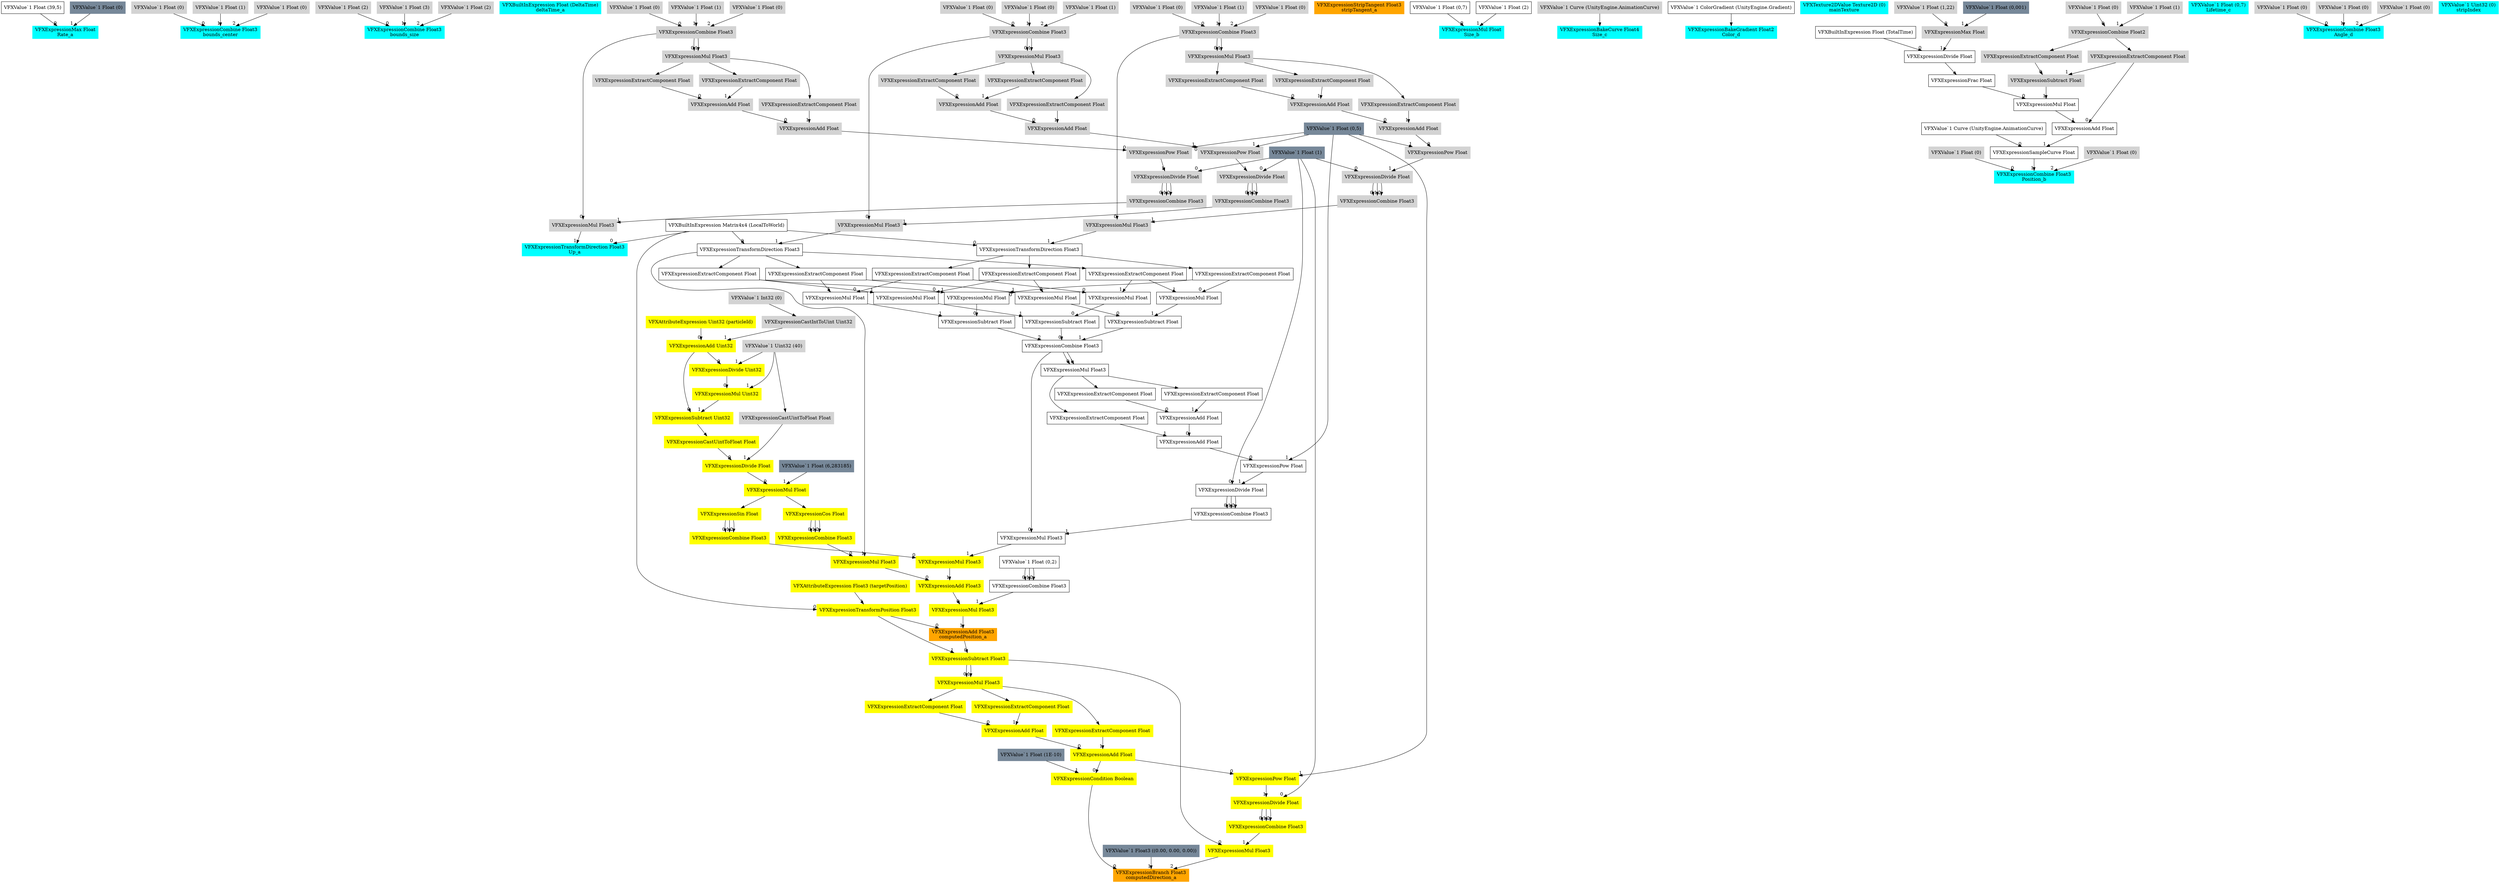 digraph G {
node0 [shape="box" color="cyan" style="filled" label="VFXExpressionMax Float
Rate_a"]
node1 [shape="box" label="VFXValue`1 Float (39,5)"]
node2 [shape="box" color="lightslategray" style="filled" label="VFXValue`1 Float (0)"]
node3 [shape="box" color="cyan" style="filled" label="VFXExpressionCombine Float3
bounds_center"]
node4 [shape="box" color="lightgray" style="filled" label="VFXValue`1 Float (0)"]
node5 [shape="box" color="lightgray" style="filled" label="VFXValue`1 Float (1)"]
node6 [shape="box" color="lightgray" style="filled" label="VFXValue`1 Float (0)"]
node7 [shape="box" color="cyan" style="filled" label="VFXExpressionCombine Float3
bounds_size"]
node8 [shape="box" color="lightgray" style="filled" label="VFXValue`1 Float (2)"]
node9 [shape="box" color="lightgray" style="filled" label="VFXValue`1 Float (3)"]
node10 [shape="box" color="lightgray" style="filled" label="VFXValue`1 Float (2)"]
node11 [shape="box" color="cyan" style="filled" label="VFXBuiltInExpression Float (DeltaTime)
deltaTime_a"]
node12 [shape="box" color="cyan" style="filled" label="VFXExpressionTransformDirection Float3
Up_a"]
node13 [shape="box" label="VFXBuiltInExpression Matrix4x4 (LocalToWorld)"]
node14 [shape="box" color="lightgray" style="filled" label="VFXExpressionMul Float3"]
node15 [shape="box" color="lightgray" style="filled" label="VFXExpressionCombine Float3"]
node16 [shape="box" color="lightgray" style="filled" label="VFXValue`1 Float (0)"]
node17 [shape="box" color="lightgray" style="filled" label="VFXValue`1 Float (1)"]
node18 [shape="box" color="lightgray" style="filled" label="VFXValue`1 Float (0)"]
node19 [shape="box" color="lightgray" style="filled" label="VFXExpressionCombine Float3"]
node20 [shape="box" color="lightgray" style="filled" label="VFXExpressionDivide Float"]
node21 [shape="box" color="lightslategray" style="filled" label="VFXValue`1 Float (1)"]
node22 [shape="box" color="lightgray" style="filled" label="VFXExpressionPow Float"]
node23 [shape="box" color="lightgray" style="filled" label="VFXExpressionAdd Float"]
node24 [shape="box" color="lightgray" style="filled" label="VFXExpressionAdd Float"]
node25 [shape="box" color="lightgray" style="filled" label="VFXExpressionExtractComponent Float"]
node26 [shape="box" color="lightgray" style="filled" label="VFXExpressionMul Float3"]
node27 [shape="box" color="lightgray" style="filled" label="VFXExpressionExtractComponent Float"]
node28 [shape="box" color="lightgray" style="filled" label="VFXExpressionExtractComponent Float"]
node29 [shape="box" color="lightslategray" style="filled" label="VFXValue`1 Float (0,5)"]
node30 [shape="box" color="orange" style="filled" label="VFXExpressionStripTangent Float3
stripTangent_a"]
node31 [shape="box" color="cyan" style="filled" label="VFXExpressionMul Float
Size_b"]
node32 [shape="box" label="VFXValue`1 Float (0,7)"]
node33 [shape="box" label="VFXValue`1 Float (2)"]
node34 [shape="box" color="cyan" style="filled" label="VFXExpressionBakeCurve Float4
Size_c"]
node35 [shape="box" color="lightgray" style="filled" label="VFXValue`1 Curve (UnityEngine.AnimationCurve)"]
node36 [shape="box" color="cyan" style="filled" label="VFXExpressionBakeGradient Float2
Color_d"]
node37 [shape="box" label="VFXValue`1 ColorGradient (UnityEngine.Gradient)"]
node38 [shape="box" color="cyan" style="filled" label="VFXTexture2DValue Texture2D (0)
mainTexture"]
node39 [shape="box" color="orange" style="filled" label="VFXExpressionAdd Float3
computedPosition_a"]
node40 [shape="box" color="yellow" style="filled" label="VFXExpressionTransformPosition Float3"]
node41 [shape="box" color="yellow" style="filled" label="VFXAttributeExpression Float3 (targetPosition)"]
node42 [shape="box" color="yellow" style="filled" label="VFXExpressionMul Float3"]
node43 [shape="box" color="yellow" style="filled" label="VFXExpressionAdd Float3"]
node44 [shape="box" color="yellow" style="filled" label="VFXExpressionMul Float3"]
node45 [shape="box" color="yellow" style="filled" label="VFXExpressionCombine Float3"]
node46 [shape="box" color="yellow" style="filled" label="VFXExpressionCos Float"]
node47 [shape="box" color="yellow" style="filled" label="VFXExpressionMul Float"]
node48 [shape="box" color="yellow" style="filled" label="VFXExpressionDivide Float"]
node49 [shape="box" color="yellow" style="filled" label="VFXExpressionCastUintToFloat Float"]
node50 [shape="box" color="yellow" style="filled" label="VFXExpressionSubtract Uint32"]
node51 [shape="box" color="yellow" style="filled" label="VFXExpressionAdd Uint32"]
node52 [shape="box" color="yellow" style="filled" label="VFXAttributeExpression Uint32 (particleId)"]
node53 [shape="box" color="lightgray" style="filled" label="VFXExpressionCastIntToUint Uint32"]
node54 [shape="box" color="lightgray" style="filled" label="VFXValue`1 Int32 (0)"]
node55 [shape="box" color="yellow" style="filled" label="VFXExpressionMul Uint32"]
node56 [shape="box" color="yellow" style="filled" label="VFXExpressionDivide Uint32"]
node57 [shape="box" color="lightgray" style="filled" label="VFXValue`1 Uint32 (40)"]
node58 [shape="box" color="lightgray" style="filled" label="VFXExpressionCastUintToFloat Float"]
node59 [shape="box" color="lightslategray" style="filled" label="VFXValue`1 Float (6,283185)"]
node60 [shape="box" label="VFXExpressionTransformDirection Float3"]
node61 [shape="box" color="lightgray" style="filled" label="VFXExpressionMul Float3"]
node62 [shape="box" color="lightgray" style="filled" label="VFXExpressionCombine Float3"]
node63 [shape="box" color="lightgray" style="filled" label="VFXValue`1 Float (0)"]
node64 [shape="box" color="lightgray" style="filled" label="VFXValue`1 Float (0)"]
node65 [shape="box" color="lightgray" style="filled" label="VFXValue`1 Float (1)"]
node66 [shape="box" color="lightgray" style="filled" label="VFXExpressionCombine Float3"]
node67 [shape="box" color="lightgray" style="filled" label="VFXExpressionDivide Float"]
node68 [shape="box" color="lightgray" style="filled" label="VFXExpressionPow Float"]
node69 [shape="box" color="lightgray" style="filled" label="VFXExpressionAdd Float"]
node70 [shape="box" color="lightgray" style="filled" label="VFXExpressionAdd Float"]
node71 [shape="box" color="lightgray" style="filled" label="VFXExpressionExtractComponent Float"]
node72 [shape="box" color="lightgray" style="filled" label="VFXExpressionMul Float3"]
node73 [shape="box" color="lightgray" style="filled" label="VFXExpressionExtractComponent Float"]
node74 [shape="box" color="lightgray" style="filled" label="VFXExpressionExtractComponent Float"]
node75 [shape="box" color="yellow" style="filled" label="VFXExpressionMul Float3"]
node76 [shape="box" color="yellow" style="filled" label="VFXExpressionCombine Float3"]
node77 [shape="box" color="yellow" style="filled" label="VFXExpressionSin Float"]
node78 [shape="box" label="VFXExpressionMul Float3"]
node79 [shape="box" label="VFXExpressionCombine Float3"]
node80 [shape="box" label="VFXExpressionSubtract Float"]
node81 [shape="box" label="VFXExpressionMul Float"]
node82 [shape="box" label="VFXExpressionExtractComponent Float"]
node83 [shape="box" label="VFXExpressionTransformDirection Float3"]
node84 [shape="box" color="lightgray" style="filled" label="VFXExpressionMul Float3"]
node85 [shape="box" color="lightgray" style="filled" label="VFXExpressionCombine Float3"]
node86 [shape="box" color="lightgray" style="filled" label="VFXValue`1 Float (0)"]
node87 [shape="box" color="lightgray" style="filled" label="VFXValue`1 Float (1)"]
node88 [shape="box" color="lightgray" style="filled" label="VFXValue`1 Float (0)"]
node89 [shape="box" color="lightgray" style="filled" label="VFXExpressionCombine Float3"]
node90 [shape="box" color="lightgray" style="filled" label="VFXExpressionDivide Float"]
node91 [shape="box" color="lightgray" style="filled" label="VFXExpressionPow Float"]
node92 [shape="box" color="lightgray" style="filled" label="VFXExpressionAdd Float"]
node93 [shape="box" color="lightgray" style="filled" label="VFXExpressionAdd Float"]
node94 [shape="box" color="lightgray" style="filled" label="VFXExpressionExtractComponent Float"]
node95 [shape="box" color="lightgray" style="filled" label="VFXExpressionMul Float3"]
node96 [shape="box" color="lightgray" style="filled" label="VFXExpressionExtractComponent Float"]
node97 [shape="box" color="lightgray" style="filled" label="VFXExpressionExtractComponent Float"]
node98 [shape="box" label="VFXExpressionExtractComponent Float"]
node99 [shape="box" label="VFXExpressionMul Float"]
node100 [shape="box" label="VFXExpressionExtractComponent Float"]
node101 [shape="box" label="VFXExpressionExtractComponent Float"]
node102 [shape="box" label="VFXExpressionSubtract Float"]
node103 [shape="box" label="VFXExpressionMul Float"]
node104 [shape="box" label="VFXExpressionExtractComponent Float"]
node105 [shape="box" label="VFXExpressionMul Float"]
node106 [shape="box" label="VFXExpressionExtractComponent Float"]
node107 [shape="box" label="VFXExpressionSubtract Float"]
node108 [shape="box" label="VFXExpressionMul Float"]
node109 [shape="box" label="VFXExpressionMul Float"]
node110 [shape="box" label="VFXExpressionCombine Float3"]
node111 [shape="box" label="VFXExpressionDivide Float"]
node112 [shape="box" label="VFXExpressionPow Float"]
node113 [shape="box" label="VFXExpressionAdd Float"]
node114 [shape="box" label="VFXExpressionAdd Float"]
node115 [shape="box" label="VFXExpressionExtractComponent Float"]
node116 [shape="box" label="VFXExpressionMul Float3"]
node117 [shape="box" label="VFXExpressionExtractComponent Float"]
node118 [shape="box" label="VFXExpressionExtractComponent Float"]
node119 [shape="box" label="VFXExpressionCombine Float3"]
node120 [shape="box" label="VFXValue`1 Float (0,2)"]
node121 [shape="box" color="orange" style="filled" label="VFXExpressionBranch Float3
computedDirection_a"]
node122 [shape="box" color="yellow" style="filled" label="VFXExpressionCondition Boolean"]
node123 [shape="box" color="yellow" style="filled" label="VFXExpressionAdd Float"]
node124 [shape="box" color="yellow" style="filled" label="VFXExpressionAdd Float"]
node125 [shape="box" color="yellow" style="filled" label="VFXExpressionExtractComponent Float"]
node126 [shape="box" color="yellow" style="filled" label="VFXExpressionMul Float3"]
node127 [shape="box" color="yellow" style="filled" label="VFXExpressionSubtract Float3"]
node128 [shape="box" color="yellow" style="filled" label="VFXExpressionExtractComponent Float"]
node129 [shape="box" color="yellow" style="filled" label="VFXExpressionExtractComponent Float"]
node130 [shape="box" color="lightslategray" style="filled" label="VFXValue`1 Float (1E-10)"]
node131 [shape="box" color="lightslategray" style="filled" label="VFXValue`1 Float3 ((0.00, 0.00, 0.00))"]
node132 [shape="box" color="yellow" style="filled" label="VFXExpressionMul Float3"]
node133 [shape="box" color="yellow" style="filled" label="VFXExpressionCombine Float3"]
node134 [shape="box" color="yellow" style="filled" label="VFXExpressionDivide Float"]
node135 [shape="box" color="yellow" style="filled" label="VFXExpressionPow Float"]
node136 [shape="box" color="cyan" style="filled" label="VFXExpressionCombine Float3
Position_b"]
node137 [shape="box" color="lightgray" style="filled" label="VFXValue`1 Float (0)"]
node138 [shape="box" label="VFXExpressionSampleCurve Float"]
node139 [shape="box" label="VFXValue`1 Curve (UnityEngine.AnimationCurve)"]
node140 [shape="box" label="VFXExpressionAdd Float"]
node141 [shape="box" color="lightgray" style="filled" label="VFXExpressionExtractComponent Float"]
node142 [shape="box" color="lightgray" style="filled" label="VFXExpressionCombine Float2"]
node143 [shape="box" color="lightgray" style="filled" label="VFXValue`1 Float (0)"]
node144 [shape="box" color="lightgray" style="filled" label="VFXValue`1 Float (1)"]
node145 [shape="box" label="VFXExpressionMul Float"]
node146 [shape="box" label="VFXExpressionFrac Float"]
node147 [shape="box" label="VFXExpressionDivide Float"]
node148 [shape="box" label="VFXBuiltInExpression Float (TotalTime)"]
node149 [shape="box" color="lightgray" style="filled" label="VFXExpressionMax Float"]
node150 [shape="box" color="lightgray" style="filled" label="VFXValue`1 Float (1,22)"]
node151 [shape="box" color="lightslategray" style="filled" label="VFXValue`1 Float (0,001)"]
node152 [shape="box" color="lightgray" style="filled" label="VFXExpressionSubtract Float"]
node153 [shape="box" color="lightgray" style="filled" label="VFXExpressionExtractComponent Float"]
node154 [shape="box" color="lightgray" style="filled" label="VFXValue`1 Float (0)"]
node155 [shape="box" color="cyan" style="filled" label="VFXValue`1 Float (0,7)
Lifetime_c"]
node156 [shape="box" color="cyan" style="filled" label="VFXExpressionCombine Float3
Angle_d"]
node157 [shape="box" color="lightgray" style="filled" label="VFXValue`1 Float (0)"]
node158 [shape="box" color="lightgray" style="filled" label="VFXValue`1 Float (0)"]
node159 [shape="box" color="lightgray" style="filled" label="VFXValue`1 Float (0)"]
node160 [shape="box" color="cyan" style="filled" label="VFXValue`1 Uint32 (0)
stripIndex"]
node1 -> node0 [headlabel="0"]
node2 -> node0 [headlabel="1"]
node4 -> node3 [headlabel="0"]
node5 -> node3 [headlabel="1"]
node6 -> node3 [headlabel="2"]
node8 -> node7 [headlabel="0"]
node9 -> node7 [headlabel="1"]
node10 -> node7 [headlabel="2"]
node13 -> node12 [headlabel="0"]
node14 -> node12 [headlabel="1"]
node15 -> node14 [headlabel="0"]
node19 -> node14 [headlabel="1"]
node16 -> node15 [headlabel="0"]
node17 -> node15 [headlabel="1"]
node18 -> node15 [headlabel="2"]
node20 -> node19 [headlabel="0"]
node20 -> node19 [headlabel="1"]
node20 -> node19 [headlabel="2"]
node21 -> node20 [headlabel="0"]
node22 -> node20 [headlabel="1"]
node23 -> node22 [headlabel="0"]
node29 -> node22 [headlabel="1"]
node24 -> node23 [headlabel="0"]
node28 -> node23 [headlabel="1"]
node25 -> node24 [headlabel="0"]
node27 -> node24 [headlabel="1"]
node26 -> node25 
node15 -> node26 [headlabel="0"]
node15 -> node26 [headlabel="1"]
node26 -> node27 
node26 -> node28 
node32 -> node31 [headlabel="0"]
node33 -> node31 [headlabel="1"]
node35 -> node34 
node37 -> node36 
node40 -> node39 [headlabel="0"]
node42 -> node39 [headlabel="1"]
node13 -> node40 [headlabel="0"]
node41 -> node40 [headlabel="1"]
node43 -> node42 [headlabel="0"]
node119 -> node42 [headlabel="1"]
node44 -> node43 [headlabel="0"]
node75 -> node43 [headlabel="1"]
node45 -> node44 [headlabel="0"]
node60 -> node44 [headlabel="1"]
node46 -> node45 [headlabel="0"]
node46 -> node45 [headlabel="1"]
node46 -> node45 [headlabel="2"]
node47 -> node46 
node48 -> node47 [headlabel="0"]
node59 -> node47 [headlabel="1"]
node49 -> node48 [headlabel="0"]
node58 -> node48 [headlabel="1"]
node50 -> node49 
node51 -> node50 [headlabel="0"]
node55 -> node50 [headlabel="1"]
node52 -> node51 [headlabel="0"]
node53 -> node51 [headlabel="1"]
node54 -> node53 
node56 -> node55 [headlabel="0"]
node57 -> node55 [headlabel="1"]
node51 -> node56 [headlabel="0"]
node57 -> node56 [headlabel="1"]
node57 -> node58 
node13 -> node60 [headlabel="0"]
node61 -> node60 [headlabel="1"]
node62 -> node61 [headlabel="0"]
node66 -> node61 [headlabel="1"]
node63 -> node62 [headlabel="0"]
node64 -> node62 [headlabel="1"]
node65 -> node62 [headlabel="2"]
node67 -> node66 [headlabel="0"]
node67 -> node66 [headlabel="1"]
node67 -> node66 [headlabel="2"]
node21 -> node67 [headlabel="0"]
node68 -> node67 [headlabel="1"]
node69 -> node68 [headlabel="0"]
node29 -> node68 [headlabel="1"]
node70 -> node69 [headlabel="0"]
node74 -> node69 [headlabel="1"]
node71 -> node70 [headlabel="0"]
node73 -> node70 [headlabel="1"]
node72 -> node71 
node62 -> node72 [headlabel="0"]
node62 -> node72 [headlabel="1"]
node72 -> node73 
node72 -> node74 
node76 -> node75 [headlabel="0"]
node78 -> node75 [headlabel="1"]
node77 -> node76 [headlabel="0"]
node77 -> node76 [headlabel="1"]
node77 -> node76 [headlabel="2"]
node47 -> node77 
node79 -> node78 [headlabel="0"]
node110 -> node78 [headlabel="1"]
node80 -> node79 [headlabel="0"]
node102 -> node79 [headlabel="1"]
node107 -> node79 [headlabel="2"]
node81 -> node80 [headlabel="0"]
node99 -> node80 [headlabel="1"]
node82 -> node81 [headlabel="0"]
node98 -> node81 [headlabel="1"]
node83 -> node82 
node13 -> node83 [headlabel="0"]
node84 -> node83 [headlabel="1"]
node85 -> node84 [headlabel="0"]
node89 -> node84 [headlabel="1"]
node86 -> node85 [headlabel="0"]
node87 -> node85 [headlabel="1"]
node88 -> node85 [headlabel="2"]
node90 -> node89 [headlabel="0"]
node90 -> node89 [headlabel="1"]
node90 -> node89 [headlabel="2"]
node21 -> node90 [headlabel="0"]
node91 -> node90 [headlabel="1"]
node92 -> node91 [headlabel="0"]
node29 -> node91 [headlabel="1"]
node93 -> node92 [headlabel="0"]
node97 -> node92 [headlabel="1"]
node94 -> node93 [headlabel="0"]
node96 -> node93 [headlabel="1"]
node95 -> node94 
node85 -> node95 [headlabel="0"]
node85 -> node95 [headlabel="1"]
node95 -> node96 
node95 -> node97 
node60 -> node98 
node100 -> node99 [headlabel="0"]
node101 -> node99 [headlabel="1"]
node83 -> node100 
node60 -> node101 
node103 -> node102 [headlabel="0"]
node105 -> node102 [headlabel="1"]
node100 -> node103 [headlabel="0"]
node104 -> node103 [headlabel="1"]
node60 -> node104 
node106 -> node105 [headlabel="0"]
node98 -> node105 [headlabel="1"]
node83 -> node106 
node108 -> node107 [headlabel="0"]
node109 -> node107 [headlabel="1"]
node106 -> node108 [headlabel="0"]
node101 -> node108 [headlabel="1"]
node82 -> node109 [headlabel="0"]
node104 -> node109 [headlabel="1"]
node111 -> node110 [headlabel="0"]
node111 -> node110 [headlabel="1"]
node111 -> node110 [headlabel="2"]
node21 -> node111 [headlabel="0"]
node112 -> node111 [headlabel="1"]
node113 -> node112 [headlabel="0"]
node29 -> node112 [headlabel="1"]
node114 -> node113 [headlabel="0"]
node118 -> node113 [headlabel="1"]
node115 -> node114 [headlabel="0"]
node117 -> node114 [headlabel="1"]
node116 -> node115 
node79 -> node116 [headlabel="0"]
node79 -> node116 [headlabel="1"]
node116 -> node117 
node116 -> node118 
node120 -> node119 [headlabel="0"]
node120 -> node119 [headlabel="1"]
node120 -> node119 [headlabel="2"]
node122 -> node121 [headlabel="0"]
node131 -> node121 [headlabel="1"]
node132 -> node121 [headlabel="2"]
node123 -> node122 [headlabel="0"]
node130 -> node122 [headlabel="1"]
node124 -> node123 [headlabel="0"]
node129 -> node123 [headlabel="1"]
node125 -> node124 [headlabel="0"]
node128 -> node124 [headlabel="1"]
node126 -> node125 
node127 -> node126 [headlabel="0"]
node127 -> node126 [headlabel="1"]
node39 -> node127 [headlabel="0"]
node40 -> node127 [headlabel="1"]
node126 -> node128 
node126 -> node129 
node127 -> node132 [headlabel="0"]
node133 -> node132 [headlabel="1"]
node134 -> node133 [headlabel="0"]
node134 -> node133 [headlabel="1"]
node134 -> node133 [headlabel="2"]
node21 -> node134 [headlabel="0"]
node135 -> node134 [headlabel="1"]
node123 -> node135 [headlabel="0"]
node29 -> node135 [headlabel="1"]
node137 -> node136 [headlabel="0"]
node138 -> node136 [headlabel="1"]
node154 -> node136 [headlabel="2"]
node139 -> node138 [headlabel="0"]
node140 -> node138 [headlabel="1"]
node141 -> node140 [headlabel="0"]
node145 -> node140 [headlabel="1"]
node142 -> node141 
node143 -> node142 [headlabel="0"]
node144 -> node142 [headlabel="1"]
node146 -> node145 [headlabel="0"]
node152 -> node145 [headlabel="1"]
node147 -> node146 
node148 -> node147 [headlabel="0"]
node149 -> node147 [headlabel="1"]
node150 -> node149 [headlabel="0"]
node151 -> node149 [headlabel="1"]
node153 -> node152 [headlabel="0"]
node141 -> node152 [headlabel="1"]
node142 -> node153 
node157 -> node156 [headlabel="0"]
node158 -> node156 [headlabel="1"]
node159 -> node156 [headlabel="2"]
}
